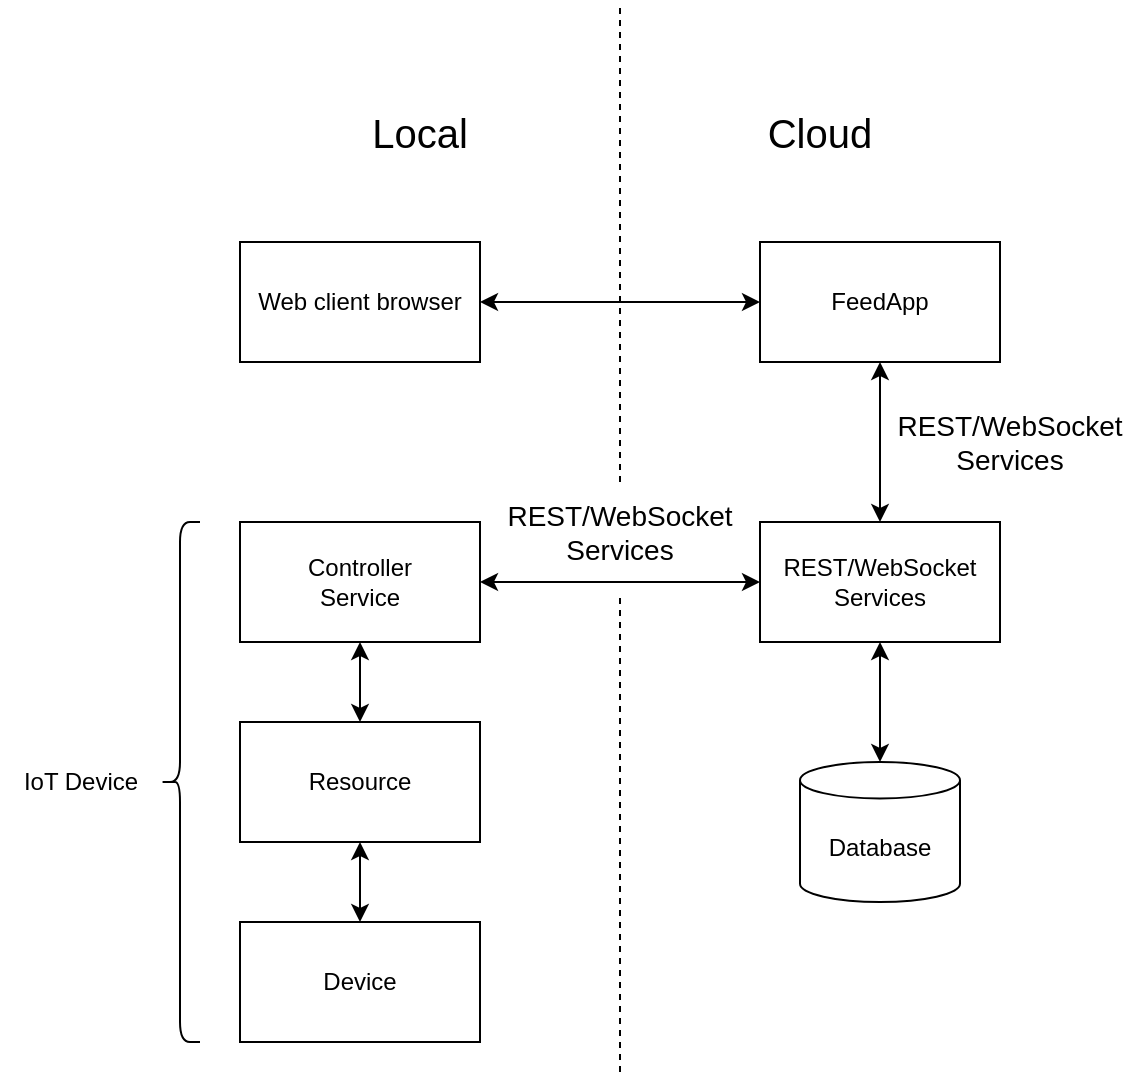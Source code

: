 <mxfile version="20.3.2" type="device"><diagram id="tiDoLTHquRXeyaOou41v" name="Page-1"><mxGraphModel dx="1662" dy="529" grid="1" gridSize="10" guides="1" tooltips="1" connect="1" arrows="1" fold="1" page="1" pageScale="1" pageWidth="850" pageHeight="1100" math="0" shadow="0"><root><mxCell id="0"/><mxCell id="1" parent="0"/><mxCell id="3bOqskRVi3ihZ3bifQWE-1" value="Local" style="text;html=1;strokeColor=none;fillColor=none;align=center;verticalAlign=middle;whiteSpace=wrap;rounded=0;fontSize=20;" parent="1" vertex="1"><mxGeometry x="150" y="170" width="60" height="30" as="geometry"/></mxCell><mxCell id="3bOqskRVi3ihZ3bifQWE-2" value="Cloud" style="text;html=1;strokeColor=none;fillColor=none;align=center;verticalAlign=middle;whiteSpace=wrap;rounded=0;fontSize=20;" parent="1" vertex="1"><mxGeometry x="350" y="170" width="60" height="30" as="geometry"/></mxCell><mxCell id="3bOqskRVi3ihZ3bifQWE-4" value="FeedApp" style="rounded=0;whiteSpace=wrap;html=1;" parent="1" vertex="1"><mxGeometry x="350" y="240" width="120" height="60" as="geometry"/></mxCell><mxCell id="3bOqskRVi3ihZ3bifQWE-5" value="" style="endArrow=classic;startArrow=classic;html=1;rounded=0;entryX=0.5;entryY=1;entryDx=0;entryDy=0;" parent="1" target="3bOqskRVi3ihZ3bifQWE-4" edge="1"><mxGeometry width="50" height="50" relative="1" as="geometry"><mxPoint x="410" y="380" as="sourcePoint"/><mxPoint x="240" y="360" as="targetPoint"/></mxGeometry></mxCell><mxCell id="3bOqskRVi3ihZ3bifQWE-6" value="REST/WebSocket&lt;br&gt;Services" style="rounded=0;whiteSpace=wrap;html=1;" parent="1" vertex="1"><mxGeometry x="350" y="380" width="120" height="60" as="geometry"/></mxCell><mxCell id="3bOqskRVi3ihZ3bifQWE-7" value="" style="endArrow=none;dashed=1;html=1;rounded=0;" parent="1" edge="1"><mxGeometry width="50" height="50" relative="1" as="geometry"><mxPoint x="280" y="360" as="sourcePoint"/><mxPoint x="280" y="120" as="targetPoint"/></mxGeometry></mxCell><mxCell id="3bOqskRVi3ihZ3bifQWE-8" value="Database" style="shape=cylinder3;whiteSpace=wrap;html=1;boundedLbl=1;backgroundOutline=1;size=9.123;" parent="1" vertex="1"><mxGeometry x="370" y="500" width="80" height="70" as="geometry"/></mxCell><mxCell id="3bOqskRVi3ihZ3bifQWE-9" value="" style="endArrow=classic;startArrow=classic;html=1;rounded=0;entryX=0.5;entryY=1;entryDx=0;entryDy=0;exitX=0.5;exitY=0;exitDx=0;exitDy=0;exitPerimeter=0;" parent="1" source="3bOqskRVi3ihZ3bifQWE-8" target="3bOqskRVi3ihZ3bifQWE-6" edge="1"><mxGeometry width="50" height="50" relative="1" as="geometry"><mxPoint x="410" y="490" as="sourcePoint"/><mxPoint x="300" y="510" as="targetPoint"/></mxGeometry></mxCell><mxCell id="3bOqskRVi3ihZ3bifQWE-10" value="" style="endArrow=classic;startArrow=classic;html=1;rounded=0;exitX=1;exitY=0.5;exitDx=0;exitDy=0;entryX=0;entryY=0.5;entryDx=0;entryDy=0;" parent="1" source="3bOqskRVi3ihZ3bifQWE-11" target="3bOqskRVi3ihZ3bifQWE-6" edge="1"><mxGeometry width="50" height="50" relative="1" as="geometry"><mxPoint x="240" y="410" as="sourcePoint"/><mxPoint x="320" y="410" as="targetPoint"/></mxGeometry></mxCell><mxCell id="3bOqskRVi3ihZ3bifQWE-11" value="Controller&lt;br&gt;Service" style="rounded=0;whiteSpace=wrap;html=1;" parent="1" vertex="1"><mxGeometry x="90" y="380" width="120" height="60" as="geometry"/></mxCell><mxCell id="3bOqskRVi3ihZ3bifQWE-12" value="Resource" style="rounded=0;whiteSpace=wrap;html=1;" parent="1" vertex="1"><mxGeometry x="90" y="480" width="120" height="60" as="geometry"/></mxCell><mxCell id="3bOqskRVi3ihZ3bifQWE-13" value="" style="endArrow=classic;startArrow=classic;html=1;rounded=0;entryX=0.5;entryY=1;entryDx=0;entryDy=0;exitX=0.5;exitY=0;exitDx=0;exitDy=0;" parent="1" source="3bOqskRVi3ihZ3bifQWE-12" target="3bOqskRVi3ihZ3bifQWE-11" edge="1"><mxGeometry width="50" height="50" relative="1" as="geometry"><mxPoint x="190" y="550" as="sourcePoint"/><mxPoint x="240" y="500" as="targetPoint"/></mxGeometry></mxCell><mxCell id="3bOqskRVi3ihZ3bifQWE-14" value="" style="endArrow=classic;startArrow=classic;html=1;rounded=0;exitX=0.5;exitY=1;exitDx=0;exitDy=0;" parent="1" source="3bOqskRVi3ihZ3bifQWE-12" edge="1"><mxGeometry width="50" height="50" relative="1" as="geometry"><mxPoint x="160" y="490" as="sourcePoint"/><mxPoint x="150" y="580" as="targetPoint"/></mxGeometry></mxCell><mxCell id="3bOqskRVi3ihZ3bifQWE-15" value="Device" style="rounded=0;whiteSpace=wrap;html=1;" parent="1" vertex="1"><mxGeometry x="90" y="580" width="120" height="60" as="geometry"/></mxCell><mxCell id="3bOqskRVi3ihZ3bifQWE-19" value="&lt;font style=&quot;font-size: 14px;&quot;&gt;REST/WebSocket&lt;br&gt;Services&lt;br&gt;&lt;/font&gt;" style="text;html=1;strokeColor=none;fillColor=none;align=center;verticalAlign=middle;whiteSpace=wrap;rounded=0;fontSize=14;" parent="1" vertex="1"><mxGeometry x="210" y="370" width="140" height="30" as="geometry"/></mxCell><mxCell id="3bOqskRVi3ihZ3bifQWE-20" value="" style="endArrow=none;dashed=1;html=1;rounded=0;" parent="1" edge="1"><mxGeometry width="50" height="50" relative="1" as="geometry"><mxPoint x="280.0" y="655" as="sourcePoint"/><mxPoint x="280.0" y="415" as="targetPoint"/></mxGeometry></mxCell><mxCell id="3bOqskRVi3ihZ3bifQWE-21" value="&lt;font style=&quot;font-size: 14px;&quot;&gt;REST/WebSocket&lt;br&gt;Services&lt;br&gt;&lt;/font&gt;" style="text;html=1;strokeColor=none;fillColor=none;align=center;verticalAlign=middle;whiteSpace=wrap;rounded=0;fontSize=14;" parent="1" vertex="1"><mxGeometry x="410" y="320" width="130" height="40" as="geometry"/></mxCell><mxCell id="Xunha_mCJyVDJWag7WN2-1" value="" style="shape=curlyBracket;whiteSpace=wrap;html=1;rounded=1;" parent="1" vertex="1"><mxGeometry x="50" y="380" width="20" height="260" as="geometry"/></mxCell><mxCell id="Xunha_mCJyVDJWag7WN2-2" value="IoT Device" style="text;html=1;align=center;verticalAlign=middle;resizable=0;points=[];autosize=1;strokeColor=none;fillColor=none;" parent="1" vertex="1"><mxGeometry x="-30" y="495" width="80" height="30" as="geometry"/></mxCell><mxCell id="d8i26F1AUJsbExyM1ev3-1" value="Web client browser" style="rounded=0;whiteSpace=wrap;html=1;" vertex="1" parent="1"><mxGeometry x="90" y="240" width="120" height="60" as="geometry"/></mxCell><mxCell id="d8i26F1AUJsbExyM1ev3-2" value="" style="endArrow=classic;startArrow=classic;html=1;rounded=0;entryX=0;entryY=0.5;entryDx=0;entryDy=0;exitX=1;exitY=0.5;exitDx=0;exitDy=0;" edge="1" parent="1" source="d8i26F1AUJsbExyM1ev3-1" target="3bOqskRVi3ihZ3bifQWE-4"><mxGeometry width="50" height="50" relative="1" as="geometry"><mxPoint x="100" y="300" as="sourcePoint"/><mxPoint x="150" y="250" as="targetPoint"/></mxGeometry></mxCell></root></mxGraphModel></diagram></mxfile>
